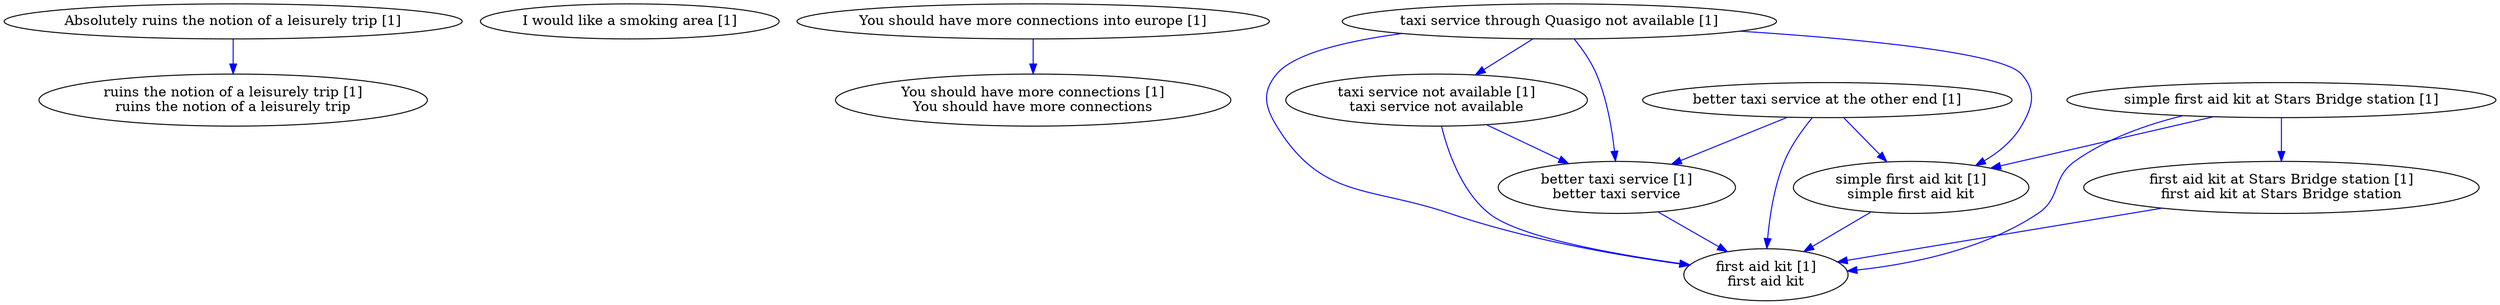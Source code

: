 digraph collapsedGraph {
"Absolutely ruins the notion of a leisurely trip [1]""ruins the notion of a leisurely trip [1]\nruins the notion of a leisurely trip""I would like a smoking area [1]""You should have more connections into europe [1]""You should have more connections [1]\nYou should have more connections""better taxi service at the other end [1]""better taxi service [1]\nbetter taxi service""simple first aid kit at Stars Bridge station [1]""first aid kit at Stars Bridge station [1]\nfirst aid kit at Stars Bridge station""first aid kit [1]\nfirst aid kit""simple first aid kit [1]\nsimple first aid kit""taxi service through Quasigo not available [1]""taxi service not available [1]\ntaxi service not available""Absolutely ruins the notion of a leisurely trip [1]" -> "ruins the notion of a leisurely trip [1]\nruins the notion of a leisurely trip" [color=blue]
"You should have more connections into europe [1]" -> "You should have more connections [1]\nYou should have more connections" [color=blue]
"better taxi service at the other end [1]" -> "better taxi service [1]\nbetter taxi service" [color=blue]
"simple first aid kit at Stars Bridge station [1]" -> "first aid kit at Stars Bridge station [1]\nfirst aid kit at Stars Bridge station" [color=blue]
"first aid kit at Stars Bridge station [1]\nfirst aid kit at Stars Bridge station" -> "first aid kit [1]\nfirst aid kit" [color=blue]
"simple first aid kit at Stars Bridge station [1]" -> "simple first aid kit [1]\nsimple first aid kit" [color=blue]
"simple first aid kit [1]\nsimple first aid kit" -> "first aid kit [1]\nfirst aid kit" [color=blue]
"simple first aid kit at Stars Bridge station [1]" -> "first aid kit [1]\nfirst aid kit" [color=blue]
"better taxi service [1]\nbetter taxi service" -> "first aid kit [1]\nfirst aid kit" [color=blue]
"better taxi service at the other end [1]" -> "simple first aid kit [1]\nsimple first aid kit" [color=blue]
"better taxi service at the other end [1]" -> "first aid kit [1]\nfirst aid kit" [color=blue]
"taxi service through Quasigo not available [1]" -> "taxi service not available [1]\ntaxi service not available" [color=blue]
"taxi service not available [1]\ntaxi service not available" -> "first aid kit [1]\nfirst aid kit" [color=blue]
"taxi service through Quasigo not available [1]" -> "simple first aid kit [1]\nsimple first aid kit" [color=blue]
"taxi service not available [1]\ntaxi service not available" -> "better taxi service [1]\nbetter taxi service" [color=blue]
"taxi service through Quasigo not available [1]" -> "first aid kit [1]\nfirst aid kit" [color=blue]
"taxi service through Quasigo not available [1]" -> "better taxi service [1]\nbetter taxi service" [color=blue]
}
